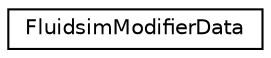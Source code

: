 digraph G
{
  edge [fontname="Helvetica",fontsize="10",labelfontname="Helvetica",labelfontsize="10"];
  node [fontname="Helvetica",fontsize="10",shape=record];
  rankdir=LR;
  Node1 [label="FluidsimModifierData",height=0.2,width=0.4,color="black", fillcolor="white", style="filled",URL="$d0/dae/structFluidsimModifierData.html"];
}
